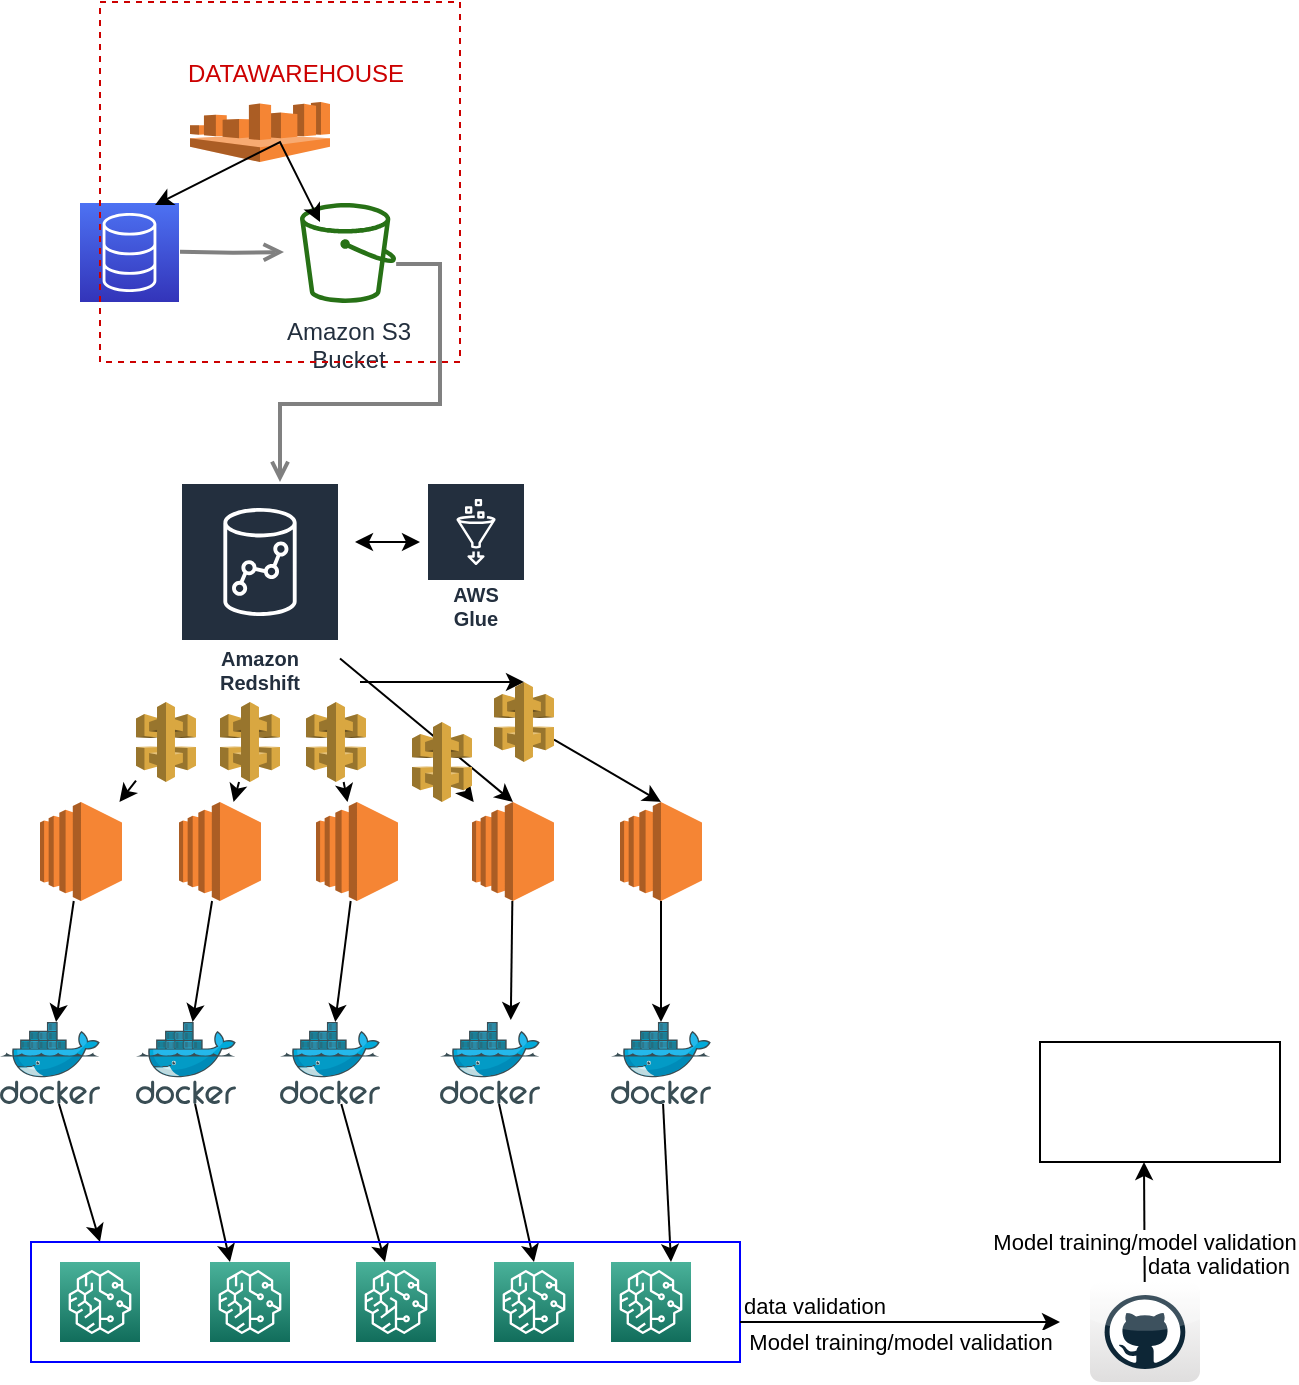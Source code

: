 <mxfile version="21.4.0" type="github">
  <diagram id="Ht1M8jgEwFfnCIfOTk4-" name="Page-1">
    <mxGraphModel dx="934" dy="2261" grid="1" gridSize="10" guides="1" tooltips="1" connect="1" arrows="1" fold="1" page="1" pageScale="1" pageWidth="1169" pageHeight="827" math="0" shadow="0">
      <root>
        <mxCell id="0" />
        <mxCell id="1" parent="0" />
        <mxCell id="rrqpF3fpNrmH_sACsyyU-1" value="" style="sketch=0;points=[[0,0,0],[0.25,0,0],[0.5,0,0],[0.75,0,0],[1,0,0],[0,1,0],[0.25,1,0],[0.5,1,0],[0.75,1,0],[1,1,0],[0,0.25,0],[0,0.5,0],[0,0.75,0],[1,0.25,0],[1,0.5,0],[1,0.75,0]];outlineConnect=0;fontColor=#232F3E;gradientColor=#4D72F3;gradientDirection=north;fillColor=#3334B9;strokeColor=#ffffff;dashed=0;verticalLabelPosition=bottom;verticalAlign=top;align=center;html=1;fontSize=12;fontStyle=0;aspect=fixed;shape=mxgraph.aws4.resourceIcon;resIcon=mxgraph.aws4.database;" vertex="1" parent="1">
          <mxGeometry x="80" y="-749.5" width="49.5" height="49.5" as="geometry" />
        </mxCell>
        <mxCell id="rrqpF3fpNrmH_sACsyyU-3" style="edgeStyle=orthogonalEdgeStyle;rounded=0;orthogonalLoop=1;jettySize=auto;html=1;startArrow=none;startFill=0;endArrow=open;endFill=0;strokeColor=#808080;strokeWidth=2;" edge="1" parent="1">
          <mxGeometry relative="1" as="geometry">
            <mxPoint x="130" y="-725.09" as="sourcePoint" />
            <mxPoint x="182" y="-725" as="targetPoint" />
          </mxGeometry>
        </mxCell>
        <mxCell id="UEzPUAAOIrF-is8g5C7q-177" value="Amazon S3&lt;br&gt;Bucket&lt;br&gt;" style="outlineConnect=0;fontColor=#232F3E;gradientColor=none;fillColor=#277116;strokeColor=none;dashed=0;verticalLabelPosition=bottom;verticalAlign=top;align=center;html=1;fontSize=12;fontStyle=0;aspect=fixed;pointerEvents=1;shape=mxgraph.aws4.bucket;labelBackgroundColor=#ffffff;" parent="1" vertex="1">
          <mxGeometry x="190" y="-749.5" width="48.08" height="50" as="geometry" />
        </mxCell>
        <mxCell id="rrqpF3fpNrmH_sACsyyU-12" value="" style="whiteSpace=wrap;html=1;aspect=fixed;dashed=1;fillColor=none;strokeColor=#CC0000;" vertex="1" parent="1">
          <mxGeometry x="90" y="-850" width="180" height="180" as="geometry" />
        </mxCell>
        <mxCell id="UEzPUAAOIrF-is8g5C7q-197" style="edgeStyle=orthogonalEdgeStyle;rounded=0;orthogonalLoop=1;jettySize=auto;html=1;startArrow=none;startFill=0;endArrow=open;endFill=0;strokeColor=#808080;strokeWidth=2;" parent="1" source="UEzPUAAOIrF-is8g5C7q-177" edge="1">
          <mxGeometry relative="1" as="geometry">
            <mxPoint x="280" y="-719.96" as="sourcePoint" />
            <mxPoint x="180" y="-610" as="targetPoint" />
            <Array as="points">
              <mxPoint x="260" y="-719" />
              <mxPoint x="260" y="-649" />
              <mxPoint x="180" y="-649" />
            </Array>
          </mxGeometry>
        </mxCell>
        <mxCell id="rrqpF3fpNrmH_sACsyyU-10" value="AWS Glue" style="sketch=0;outlineConnect=0;fontColor=#232F3E;gradientColor=none;strokeColor=#ffffff;fillColor=#232F3E;dashed=0;verticalLabelPosition=middle;verticalAlign=bottom;align=center;html=1;whiteSpace=wrap;fontSize=10;fontStyle=1;spacing=3;shape=mxgraph.aws4.productIcon;prIcon=mxgraph.aws4.glue;" vertex="1" parent="1">
          <mxGeometry x="253" y="-610" width="50" height="77.5" as="geometry" />
        </mxCell>
        <mxCell id="rrqpF3fpNrmH_sACsyyU-11" value="" style="endArrow=classic;startArrow=classic;html=1;rounded=0;" edge="1" parent="1">
          <mxGeometry width="50" height="50" relative="1" as="geometry">
            <mxPoint x="217.5" y="-580" as="sourcePoint" />
            <mxPoint x="250" y="-580" as="targetPoint" />
          </mxGeometry>
        </mxCell>
        <mxCell id="rrqpF3fpNrmH_sACsyyU-14" value="" style="outlineConnect=0;dashed=0;verticalLabelPosition=bottom;verticalAlign=top;align=center;html=1;shape=mxgraph.aws3.athena;fillColor=#F58534;gradientColor=none;" vertex="1" parent="1">
          <mxGeometry x="135" y="-800" width="70" height="30" as="geometry" />
        </mxCell>
        <mxCell id="rrqpF3fpNrmH_sACsyyU-17" value="" style="endArrow=classic;startArrow=classic;html=1;rounded=0;" edge="1" parent="1">
          <mxGeometry width="50" height="50" relative="1" as="geometry">
            <mxPoint x="117.5" y="-748.5" as="sourcePoint" />
            <mxPoint x="200" y="-740" as="targetPoint" />
            <Array as="points">
              <mxPoint x="180" y="-780" />
            </Array>
          </mxGeometry>
        </mxCell>
        <mxCell id="rrqpF3fpNrmH_sACsyyU-21" value="Amazon Redshift" style="sketch=0;outlineConnect=0;fontColor=#232F3E;gradientColor=none;strokeColor=#ffffff;fillColor=#232F3E;dashed=0;verticalLabelPosition=middle;verticalAlign=bottom;align=center;html=1;whiteSpace=wrap;fontSize=10;fontStyle=1;spacing=3;shape=mxgraph.aws4.productIcon;prIcon=mxgraph.aws4.redshift;" vertex="1" parent="1">
          <mxGeometry x="130" y="-610" width="80" height="110" as="geometry" />
        </mxCell>
        <mxCell id="rrqpF3fpNrmH_sACsyyU-22" value="DATAWAREHOUSE" style="text;strokeColor=none;align=center;fillColor=none;html=1;verticalAlign=middle;whiteSpace=wrap;rounded=0;fontColor=#CC0000;" vertex="1" parent="1">
          <mxGeometry x="158" y="-829" width="60" height="30" as="geometry" />
        </mxCell>
        <mxCell id="rrqpF3fpNrmH_sACsyyU-24" value="" style="outlineConnect=0;dashed=0;verticalLabelPosition=bottom;verticalAlign=top;align=center;html=1;shape=mxgraph.aws3.ec2;fillColor=#F58534;gradientColor=none;" vertex="1" parent="1">
          <mxGeometry x="198" y="-450" width="41" height="49.5" as="geometry" />
        </mxCell>
        <mxCell id="rrqpF3fpNrmH_sACsyyU-27" value="" style="outlineConnect=0;dashed=0;verticalLabelPosition=bottom;verticalAlign=top;align=center;html=1;shape=mxgraph.aws3.ec2;fillColor=#F58534;gradientColor=none;" vertex="1" parent="1">
          <mxGeometry x="129.5" y="-450" width="41" height="49.5" as="geometry" />
        </mxCell>
        <mxCell id="rrqpF3fpNrmH_sACsyyU-28" value="" style="outlineConnect=0;dashed=0;verticalLabelPosition=bottom;verticalAlign=top;align=center;html=1;shape=mxgraph.aws3.ec2;fillColor=#F58534;gradientColor=none;" vertex="1" parent="1">
          <mxGeometry x="60" y="-450" width="41" height="49.5" as="geometry" />
        </mxCell>
        <mxCell id="rrqpF3fpNrmH_sACsyyU-30" value="" style="outlineConnect=0;dashed=0;verticalLabelPosition=bottom;verticalAlign=top;align=center;html=1;shape=mxgraph.aws3.ec2;fillColor=#F58534;gradientColor=none;" vertex="1" parent="1">
          <mxGeometry x="276" y="-450" width="41" height="49.5" as="geometry" />
        </mxCell>
        <mxCell id="rrqpF3fpNrmH_sACsyyU-31" value="" style="outlineConnect=0;dashed=0;verticalLabelPosition=bottom;verticalAlign=top;align=center;html=1;shape=mxgraph.aws3.ec2;fillColor=#F58534;gradientColor=none;" vertex="1" parent="1">
          <mxGeometry x="350" y="-450" width="41" height="49.5" as="geometry" />
        </mxCell>
        <mxCell id="rrqpF3fpNrmH_sACsyyU-32" value="" style="endArrow=classic;html=1;rounded=0;" edge="1" parent="1" source="rrqpF3fpNrmH_sACsyyU-59" target="rrqpF3fpNrmH_sACsyyU-28">
          <mxGeometry width="50" height="50" relative="1" as="geometry">
            <mxPoint x="170" y="-490" as="sourcePoint" />
            <mxPoint x="200" y="-490" as="targetPoint" />
          </mxGeometry>
        </mxCell>
        <mxCell id="rrqpF3fpNrmH_sACsyyU-33" value="" style="endArrow=classic;html=1;rounded=0;entryX=0.5;entryY=0;entryDx=0;entryDy=0;entryPerimeter=0;" edge="1" parent="1" source="rrqpF3fpNrmH_sACsyyU-50" target="rrqpF3fpNrmH_sACsyyU-31">
          <mxGeometry width="50" height="50" relative="1" as="geometry">
            <mxPoint x="220" y="-510" as="sourcePoint" />
            <mxPoint x="111" y="-430" as="targetPoint" />
          </mxGeometry>
        </mxCell>
        <mxCell id="rrqpF3fpNrmH_sACsyyU-34" value="" style="endArrow=classic;html=1;rounded=0;" edge="1" parent="1" source="rrqpF3fpNrmH_sACsyyU-52" target="rrqpF3fpNrmH_sACsyyU-30">
          <mxGeometry width="50" height="50" relative="1" as="geometry">
            <mxPoint x="230" y="-500" as="sourcePoint" />
            <mxPoint x="380" y="-440" as="targetPoint" />
          </mxGeometry>
        </mxCell>
        <mxCell id="rrqpF3fpNrmH_sACsyyU-35" value="" style="endArrow=classic;html=1;rounded=0;" edge="1" parent="1" source="rrqpF3fpNrmH_sACsyyU-54" target="rrqpF3fpNrmH_sACsyyU-24">
          <mxGeometry width="50" height="50" relative="1" as="geometry">
            <mxPoint x="220" y="-504" as="sourcePoint" />
            <mxPoint x="286" y="-436" as="targetPoint" />
          </mxGeometry>
        </mxCell>
        <mxCell id="rrqpF3fpNrmH_sACsyyU-36" value="" style="endArrow=classic;html=1;rounded=0;" edge="1" parent="1" source="rrqpF3fpNrmH_sACsyyU-56" target="rrqpF3fpNrmH_sACsyyU-27">
          <mxGeometry width="50" height="50" relative="1" as="geometry">
            <mxPoint x="201" y="-490" as="sourcePoint" />
            <mxPoint x="219" y="-440" as="targetPoint" />
          </mxGeometry>
        </mxCell>
        <mxCell id="rrqpF3fpNrmH_sACsyyU-39" value="" style="image;sketch=0;aspect=fixed;html=1;points=[];align=center;fontSize=12;image=img/lib/mscae/Docker.svg;" vertex="1" parent="1">
          <mxGeometry x="40" y="-340" width="50" height="41" as="geometry" />
        </mxCell>
        <mxCell id="rrqpF3fpNrmH_sACsyyU-40" value="" style="image;sketch=0;aspect=fixed;html=1;points=[];align=center;fontSize=12;image=img/lib/mscae/Docker.svg;" vertex="1" parent="1">
          <mxGeometry x="180" y="-340" width="50" height="41" as="geometry" />
        </mxCell>
        <mxCell id="rrqpF3fpNrmH_sACsyyU-41" value="" style="image;sketch=0;aspect=fixed;html=1;points=[];align=center;fontSize=12;image=img/lib/mscae/Docker.svg;" vertex="1" parent="1">
          <mxGeometry x="260" y="-340" width="50" height="41" as="geometry" />
        </mxCell>
        <mxCell id="rrqpF3fpNrmH_sACsyyU-42" value="" style="image;sketch=0;aspect=fixed;html=1;points=[];align=center;fontSize=12;image=img/lib/mscae/Docker.svg;" vertex="1" parent="1">
          <mxGeometry x="345.5" y="-340" width="50" height="41" as="geometry" />
        </mxCell>
        <mxCell id="rrqpF3fpNrmH_sACsyyU-43" value="" style="image;sketch=0;aspect=fixed;html=1;points=[];align=center;fontSize=12;image=img/lib/mscae/Docker.svg;" vertex="1" parent="1">
          <mxGeometry x="108" y="-340" width="50" height="41" as="geometry" />
        </mxCell>
        <mxCell id="rrqpF3fpNrmH_sACsyyU-44" value="" style="endArrow=classic;html=1;rounded=0;" edge="1" parent="1" source="rrqpF3fpNrmH_sACsyyU-31" target="rrqpF3fpNrmH_sACsyyU-42">
          <mxGeometry width="50" height="50" relative="1" as="geometry">
            <mxPoint x="440" y="-410" as="sourcePoint" />
            <mxPoint x="440" y="-320" as="targetPoint" />
          </mxGeometry>
        </mxCell>
        <mxCell id="rrqpF3fpNrmH_sACsyyU-46" value="" style="endArrow=classic;html=1;rounded=0;entryX=0.708;entryY=-0.024;entryDx=0;entryDy=0;entryPerimeter=0;" edge="1" parent="1" source="rrqpF3fpNrmH_sACsyyU-30" target="rrqpF3fpNrmH_sACsyyU-41">
          <mxGeometry width="50" height="50" relative="1" as="geometry">
            <mxPoint x="380" y="-390" as="sourcePoint" />
            <mxPoint x="381" y="-330" as="targetPoint" />
          </mxGeometry>
        </mxCell>
        <mxCell id="rrqpF3fpNrmH_sACsyyU-47" value="" style="endArrow=classic;html=1;rounded=0;" edge="1" parent="1" source="rrqpF3fpNrmH_sACsyyU-24" target="rrqpF3fpNrmH_sACsyyU-40">
          <mxGeometry width="50" height="50" relative="1" as="geometry">
            <mxPoint x="390" y="-380" as="sourcePoint" />
            <mxPoint x="391" y="-320" as="targetPoint" />
          </mxGeometry>
        </mxCell>
        <mxCell id="rrqpF3fpNrmH_sACsyyU-48" value="" style="endArrow=classic;html=1;rounded=0;" edge="1" parent="1" source="rrqpF3fpNrmH_sACsyyU-27" target="rrqpF3fpNrmH_sACsyyU-43">
          <mxGeometry width="50" height="50" relative="1" as="geometry">
            <mxPoint x="400" y="-370" as="sourcePoint" />
            <mxPoint x="401" y="-310" as="targetPoint" />
          </mxGeometry>
        </mxCell>
        <mxCell id="rrqpF3fpNrmH_sACsyyU-49" value="" style="endArrow=classic;html=1;rounded=0;" edge="1" parent="1" source="rrqpF3fpNrmH_sACsyyU-28" target="rrqpF3fpNrmH_sACsyyU-39">
          <mxGeometry width="50" height="50" relative="1" as="geometry">
            <mxPoint x="410" y="-360" as="sourcePoint" />
            <mxPoint x="411" y="-300" as="targetPoint" />
          </mxGeometry>
        </mxCell>
        <mxCell id="rrqpF3fpNrmH_sACsyyU-51" value="" style="endArrow=classic;html=1;rounded=0;entryX=0.5;entryY=0;entryDx=0;entryDy=0;entryPerimeter=0;" edge="1" parent="1" target="rrqpF3fpNrmH_sACsyyU-50">
          <mxGeometry width="50" height="50" relative="1" as="geometry">
            <mxPoint x="220" y="-510" as="sourcePoint" />
            <mxPoint x="370" y="-450" as="targetPoint" />
            <Array as="points">
              <mxPoint x="270" y="-510" />
            </Array>
          </mxGeometry>
        </mxCell>
        <mxCell id="rrqpF3fpNrmH_sACsyyU-50" value="" style="outlineConnect=0;dashed=0;verticalLabelPosition=bottom;verticalAlign=top;align=center;html=1;shape=mxgraph.aws3.api_gateway;fillColor=#D9A741;gradientColor=none;" vertex="1" parent="1">
          <mxGeometry x="287" y="-510" width="30" height="40" as="geometry" />
        </mxCell>
        <mxCell id="rrqpF3fpNrmH_sACsyyU-53" value="" style="endArrow=classic;html=1;rounded=0;entryX=0.5;entryY=0;entryDx=0;entryDy=0;entryPerimeter=0;" edge="1" parent="1" source="rrqpF3fpNrmH_sACsyyU-21" target="rrqpF3fpNrmH_sACsyyU-30">
          <mxGeometry width="50" height="50" relative="1" as="geometry">
            <mxPoint x="210" y="-514" as="sourcePoint" />
            <mxPoint x="276" y="-446" as="targetPoint" />
          </mxGeometry>
        </mxCell>
        <mxCell id="rrqpF3fpNrmH_sACsyyU-52" value="" style="outlineConnect=0;dashed=0;verticalLabelPosition=bottom;verticalAlign=top;align=center;html=1;shape=mxgraph.aws3.api_gateway;fillColor=#D9A741;gradientColor=none;" vertex="1" parent="1">
          <mxGeometry x="246" y="-490" width="30" height="40" as="geometry" />
        </mxCell>
        <mxCell id="rrqpF3fpNrmH_sACsyyU-55" value="" style="endArrow=classic;html=1;rounded=0;" edge="1" parent="1" source="rrqpF3fpNrmH_sACsyyU-21" target="rrqpF3fpNrmH_sACsyyU-54">
          <mxGeometry width="50" height="50" relative="1" as="geometry">
            <mxPoint x="191" y="-500" as="sourcePoint" />
            <mxPoint x="209" y="-450" as="targetPoint" />
          </mxGeometry>
        </mxCell>
        <mxCell id="rrqpF3fpNrmH_sACsyyU-54" value="" style="outlineConnect=0;dashed=0;verticalLabelPosition=bottom;verticalAlign=top;align=center;html=1;shape=mxgraph.aws3.api_gateway;fillColor=#D9A741;gradientColor=none;" vertex="1" parent="1">
          <mxGeometry x="193" y="-500" width="30" height="40" as="geometry" />
        </mxCell>
        <mxCell id="rrqpF3fpNrmH_sACsyyU-57" value="" style="endArrow=classic;html=1;rounded=0;" edge="1" parent="1" source="rrqpF3fpNrmH_sACsyyU-21" target="rrqpF3fpNrmH_sACsyyU-56">
          <mxGeometry width="50" height="50" relative="1" as="geometry">
            <mxPoint x="162" y="-500" as="sourcePoint" />
            <mxPoint x="154" y="-450" as="targetPoint" />
          </mxGeometry>
        </mxCell>
        <mxCell id="rrqpF3fpNrmH_sACsyyU-56" value="" style="outlineConnect=0;dashed=0;verticalLabelPosition=bottom;verticalAlign=top;align=center;html=1;shape=mxgraph.aws3.api_gateway;fillColor=#D9A741;gradientColor=none;" vertex="1" parent="1">
          <mxGeometry x="150" y="-500" width="30" height="40" as="geometry" />
        </mxCell>
        <mxCell id="rrqpF3fpNrmH_sACsyyU-60" value="" style="endArrow=classic;html=1;rounded=0;" edge="1" parent="1" source="rrqpF3fpNrmH_sACsyyU-21" target="rrqpF3fpNrmH_sACsyyU-59">
          <mxGeometry width="50" height="50" relative="1" as="geometry">
            <mxPoint x="132" y="-500" as="sourcePoint" />
            <mxPoint x="98" y="-450" as="targetPoint" />
          </mxGeometry>
        </mxCell>
        <mxCell id="rrqpF3fpNrmH_sACsyyU-59" value="" style="outlineConnect=0;dashed=0;verticalLabelPosition=bottom;verticalAlign=top;align=center;html=1;shape=mxgraph.aws3.api_gateway;fillColor=#D9A741;gradientColor=none;" vertex="1" parent="1">
          <mxGeometry x="108" y="-500" width="30" height="40" as="geometry" />
        </mxCell>
        <mxCell id="rrqpF3fpNrmH_sACsyyU-61" value="" style="endArrow=classic;html=1;rounded=0;" edge="1" parent="1">
          <mxGeometry width="50" height="50" relative="1" as="geometry">
            <mxPoint x="69.5" y="-299" as="sourcePoint" />
            <mxPoint x="90" y="-230" as="targetPoint" />
          </mxGeometry>
        </mxCell>
        <mxCell id="rrqpF3fpNrmH_sACsyyU-62" value="" style="sketch=0;points=[[0,0,0],[0.25,0,0],[0.5,0,0],[0.75,0,0],[1,0,0],[0,1,0],[0.25,1,0],[0.5,1,0],[0.75,1,0],[1,1,0],[0,0.25,0],[0,0.5,0],[0,0.75,0],[1,0.25,0],[1,0.5,0],[1,0.75,0]];outlineConnect=0;fontColor=#232F3E;gradientColor=#4AB29A;gradientDirection=north;fillColor=#116D5B;strokeColor=#ffffff;dashed=0;verticalLabelPosition=bottom;verticalAlign=top;align=center;html=1;fontSize=12;fontStyle=0;aspect=fixed;shape=mxgraph.aws4.resourceIcon;resIcon=mxgraph.aws4.sagemaker;" vertex="1" parent="1">
          <mxGeometry x="70" y="-220" width="40" height="40" as="geometry" />
        </mxCell>
        <mxCell id="rrqpF3fpNrmH_sACsyyU-63" value="" style="sketch=0;points=[[0,0,0],[0.25,0,0],[0.5,0,0],[0.75,0,0],[1,0,0],[0,1,0],[0.25,1,0],[0.5,1,0],[0.75,1,0],[1,1,0],[0,0.25,0],[0,0.5,0],[0,0.75,0],[1,0.25,0],[1,0.5,0],[1,0.75,0]];outlineConnect=0;fontColor=#232F3E;gradientColor=#4AB29A;gradientDirection=north;fillColor=#116D5B;strokeColor=#ffffff;dashed=0;verticalLabelPosition=bottom;verticalAlign=top;align=center;html=1;fontSize=12;fontStyle=0;aspect=fixed;shape=mxgraph.aws4.resourceIcon;resIcon=mxgraph.aws4.sagemaker;" vertex="1" parent="1">
          <mxGeometry x="145" y="-220" width="40" height="40" as="geometry" />
        </mxCell>
        <mxCell id="rrqpF3fpNrmH_sACsyyU-64" value="" style="sketch=0;points=[[0,0,0],[0.25,0,0],[0.5,0,0],[0.75,0,0],[1,0,0],[0,1,0],[0.25,1,0],[0.5,1,0],[0.75,1,0],[1,1,0],[0,0.25,0],[0,0.5,0],[0,0.75,0],[1,0.25,0],[1,0.5,0],[1,0.75,0]];outlineConnect=0;fontColor=#232F3E;gradientColor=#4AB29A;gradientDirection=north;fillColor=#116D5B;strokeColor=#ffffff;dashed=0;verticalLabelPosition=bottom;verticalAlign=top;align=center;html=1;fontSize=12;fontStyle=0;aspect=fixed;shape=mxgraph.aws4.resourceIcon;resIcon=mxgraph.aws4.sagemaker;" vertex="1" parent="1">
          <mxGeometry x="218" y="-220" width="40" height="40" as="geometry" />
        </mxCell>
        <mxCell id="rrqpF3fpNrmH_sACsyyU-65" value="" style="sketch=0;points=[[0,0,0],[0.25,0,0],[0.5,0,0],[0.75,0,0],[1,0,0],[0,1,0],[0.25,1,0],[0.5,1,0],[0.75,1,0],[1,1,0],[0,0.25,0],[0,0.5,0],[0,0.75,0],[1,0.25,0],[1,0.5,0],[1,0.75,0]];outlineConnect=0;fontColor=#232F3E;gradientColor=#4AB29A;gradientDirection=north;fillColor=#116D5B;strokeColor=#ffffff;dashed=0;verticalLabelPosition=bottom;verticalAlign=top;align=center;html=1;fontSize=12;fontStyle=0;aspect=fixed;shape=mxgraph.aws4.resourceIcon;resIcon=mxgraph.aws4.sagemaker;" vertex="1" parent="1">
          <mxGeometry x="287" y="-220" width="40" height="40" as="geometry" />
        </mxCell>
        <mxCell id="rrqpF3fpNrmH_sACsyyU-66" value="" style="sketch=0;points=[[0,0,0],[0.25,0,0],[0.5,0,0],[0.75,0,0],[1,0,0],[0,1,0],[0.25,1,0],[0.5,1,0],[0.75,1,0],[1,1,0],[0,0.25,0],[0,0.5,0],[0,0.75,0],[1,0.25,0],[1,0.5,0],[1,0.75,0]];outlineConnect=0;fontColor=#232F3E;gradientColor=#4AB29A;gradientDirection=north;fillColor=#116D5B;strokeColor=#ffffff;dashed=0;verticalLabelPosition=bottom;verticalAlign=top;align=center;html=1;fontSize=12;fontStyle=0;aspect=fixed;shape=mxgraph.aws4.resourceIcon;resIcon=mxgraph.aws4.sagemaker;" vertex="1" parent="1">
          <mxGeometry x="345.5" y="-220" width="40" height="40" as="geometry" />
        </mxCell>
        <mxCell id="rrqpF3fpNrmH_sACsyyU-68" value="" style="endArrow=classic;html=1;rounded=0;entryX=0.25;entryY=0;entryDx=0;entryDy=0;entryPerimeter=0;" edge="1" parent="1" source="rrqpF3fpNrmH_sACsyyU-43" target="rrqpF3fpNrmH_sACsyyU-63">
          <mxGeometry width="50" height="50" relative="1" as="geometry">
            <mxPoint x="79.5" y="-289" as="sourcePoint" />
            <mxPoint x="100" y="-220" as="targetPoint" />
          </mxGeometry>
        </mxCell>
        <mxCell id="rrqpF3fpNrmH_sACsyyU-69" value="" style="endArrow=classic;html=1;rounded=0;" edge="1" parent="1" source="rrqpF3fpNrmH_sACsyyU-40" target="rrqpF3fpNrmH_sACsyyU-64">
          <mxGeometry width="50" height="50" relative="1" as="geometry">
            <mxPoint x="89.5" y="-279" as="sourcePoint" />
            <mxPoint x="110" y="-210" as="targetPoint" />
          </mxGeometry>
        </mxCell>
        <mxCell id="rrqpF3fpNrmH_sACsyyU-70" value="" style="endArrow=classic;html=1;rounded=0;entryX=0.5;entryY=0;entryDx=0;entryDy=0;entryPerimeter=0;" edge="1" parent="1" source="rrqpF3fpNrmH_sACsyyU-41" target="rrqpF3fpNrmH_sACsyyU-65">
          <mxGeometry width="50" height="50" relative="1" as="geometry">
            <mxPoint x="99.5" y="-269" as="sourcePoint" />
            <mxPoint x="120" y="-200" as="targetPoint" />
          </mxGeometry>
        </mxCell>
        <mxCell id="rrqpF3fpNrmH_sACsyyU-72" value="" style="endArrow=classic;html=1;rounded=0;entryX=0.75;entryY=0;entryDx=0;entryDy=0;entryPerimeter=0;" edge="1" parent="1" source="rrqpF3fpNrmH_sACsyyU-42" target="rrqpF3fpNrmH_sACsyyU-66">
          <mxGeometry width="50" height="50" relative="1" as="geometry">
            <mxPoint x="109.5" y="-259" as="sourcePoint" />
            <mxPoint x="130" y="-190" as="targetPoint" />
          </mxGeometry>
        </mxCell>
        <mxCell id="rrqpF3fpNrmH_sACsyyU-75" value="" style="rounded=0;whiteSpace=wrap;html=1;fillColor=none;strokeColor=#0000FF;" vertex="1" parent="1">
          <mxGeometry x="55.5" y="-230" width="354.5" height="60" as="geometry" />
        </mxCell>
        <mxCell id="rrqpF3fpNrmH_sACsyyU-77" value="" style="endArrow=classic;html=1;rounded=0;" edge="1" parent="1">
          <mxGeometry relative="1" as="geometry">
            <mxPoint x="410" y="-190" as="sourcePoint" />
            <mxPoint x="570" y="-190" as="targetPoint" />
          </mxGeometry>
        </mxCell>
        <mxCell id="rrqpF3fpNrmH_sACsyyU-78" value="Model training/model validation" style="edgeLabel;resizable=0;html=1;align=center;verticalAlign=middle;" connectable="0" vertex="1" parent="rrqpF3fpNrmH_sACsyyU-77">
          <mxGeometry relative="1" as="geometry">
            <mxPoint y="10" as="offset" />
          </mxGeometry>
        </mxCell>
        <mxCell id="rrqpF3fpNrmH_sACsyyU-79" value="data validation" style="edgeLabel;resizable=0;html=1;align=left;verticalAlign=bottom;" connectable="0" vertex="1" parent="rrqpF3fpNrmH_sACsyyU-77">
          <mxGeometry x="-1" relative="1" as="geometry" />
        </mxCell>
        <mxCell id="rrqpF3fpNrmH_sACsyyU-80" value="" style="dashed=0;outlineConnect=0;html=1;align=center;labelPosition=center;verticalLabelPosition=bottom;verticalAlign=top;shape=mxgraph.webicons.github;gradientColor=#DFDEDE" vertex="1" parent="1">
          <mxGeometry x="585" y="-210" width="55" height="50" as="geometry" />
        </mxCell>
        <mxCell id="rrqpF3fpNrmH_sACsyyU-81" value="" style="endArrow=classic;html=1;rounded=0;" edge="1" parent="1" source="rrqpF3fpNrmH_sACsyyU-80">
          <mxGeometry relative="1" as="geometry">
            <mxPoint x="420" y="-180" as="sourcePoint" />
            <mxPoint x="612" y="-270" as="targetPoint" />
          </mxGeometry>
        </mxCell>
        <mxCell id="rrqpF3fpNrmH_sACsyyU-82" value="Model training/model validation" style="edgeLabel;resizable=0;html=1;align=center;verticalAlign=middle;" connectable="0" vertex="1" parent="rrqpF3fpNrmH_sACsyyU-81">
          <mxGeometry relative="1" as="geometry">
            <mxPoint y="10" as="offset" />
          </mxGeometry>
        </mxCell>
        <mxCell id="rrqpF3fpNrmH_sACsyyU-83" value="data validation" style="edgeLabel;resizable=0;html=1;align=left;verticalAlign=bottom;" connectable="0" vertex="1" parent="rrqpF3fpNrmH_sACsyyU-81">
          <mxGeometry x="-1" relative="1" as="geometry" />
        </mxCell>
        <mxCell id="rrqpF3fpNrmH_sACsyyU-84" value="" style="rounded=0;whiteSpace=wrap;html=1;" vertex="1" parent="1">
          <mxGeometry x="560" y="-330" width="120" height="60" as="geometry" />
        </mxCell>
      </root>
    </mxGraphModel>
  </diagram>
</mxfile>

